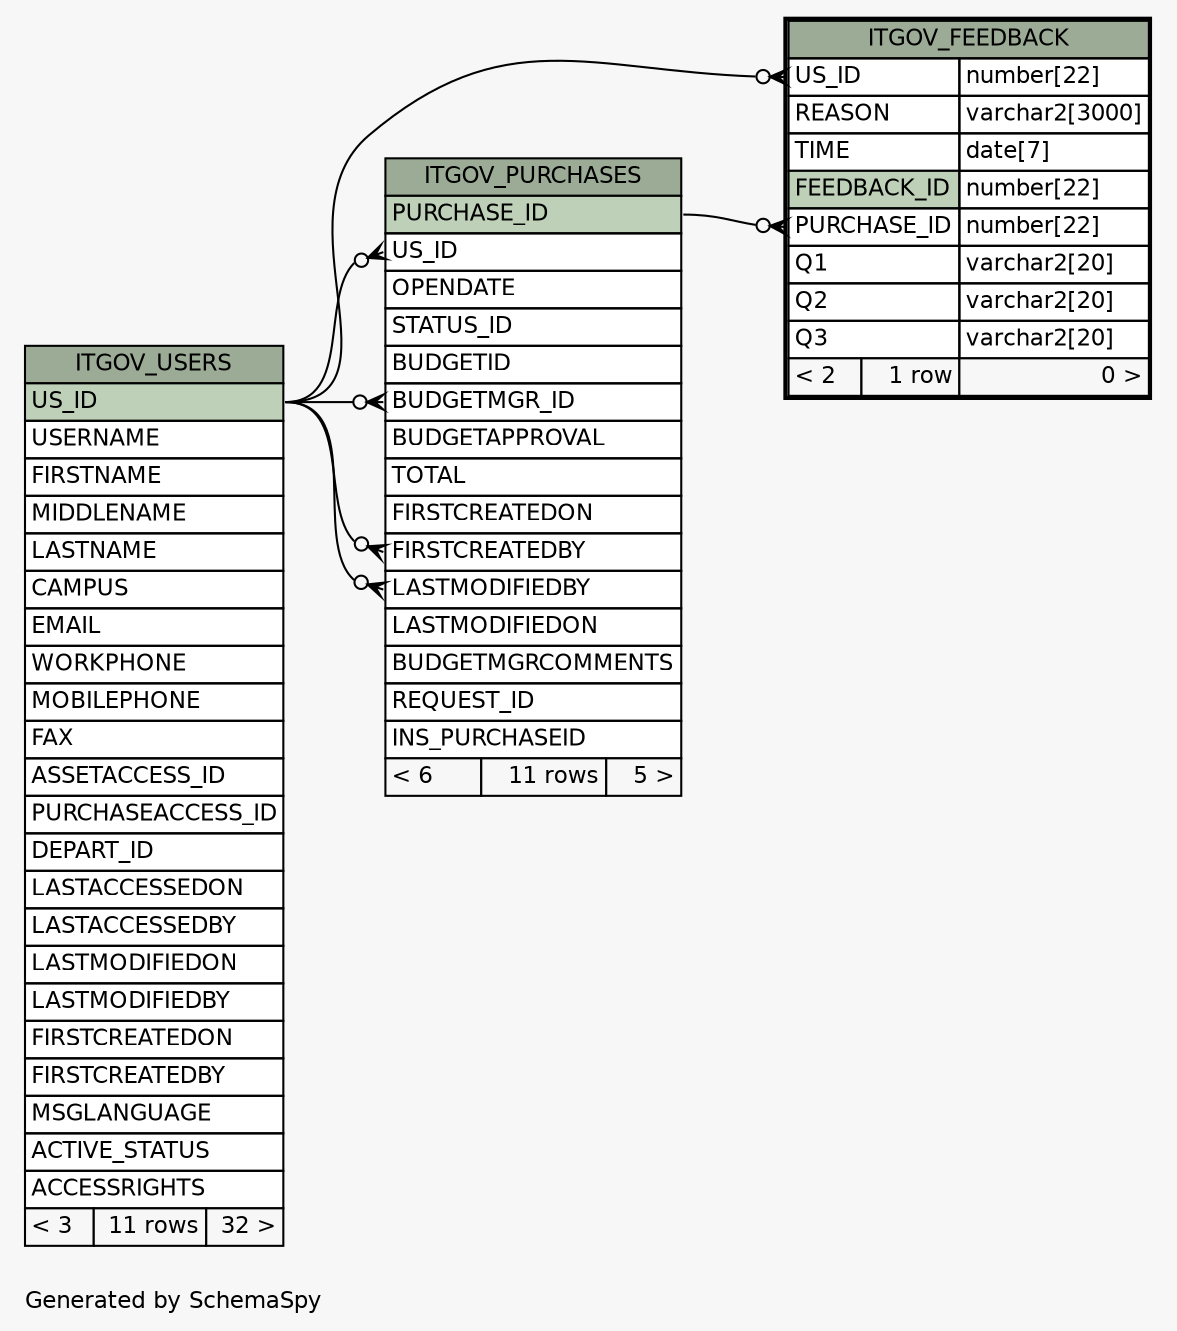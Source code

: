 // dot 2.28.0 on Windows 7 6.1
// SchemaSpy rev 590
digraph "oneDegreeRelationshipsDiagram" {
  graph [
    rankdir="RL"
    bgcolor="#f7f7f7"
    label="\nGenerated by SchemaSpy"
    labeljust="l"
    nodesep="0.18"
    ranksep="0.46"
    fontname="Helvetica"
    fontsize="11"
  ];
  node [
    fontname="Helvetica"
    fontsize="11"
    shape="plaintext"
  ];
  edge [
    arrowsize="0.8"
  ];
  "ITGOV_FEEDBACK":"PURCHASE_ID":w -> "ITGOV_PURCHASES":"PURCHASE_ID":e [arrowhead=none dir=back arrowtail=crowodot];
  "ITGOV_FEEDBACK":"US_ID":w -> "ITGOV_USERS":"US_ID":e [arrowhead=none dir=back arrowtail=crowodot];
  "ITGOV_PURCHASES":"BUDGETMGR_ID":w -> "ITGOV_USERS":"US_ID":e [arrowhead=none dir=back arrowtail=crowodot];
  "ITGOV_PURCHASES":"FIRSTCREATEDBY":w -> "ITGOV_USERS":"US_ID":e [arrowhead=none dir=back arrowtail=crowodot];
  "ITGOV_PURCHASES":"LASTMODIFIEDBY":w -> "ITGOV_USERS":"US_ID":e [arrowhead=none dir=back arrowtail=crowodot];
  "ITGOV_PURCHASES":"US_ID":w -> "ITGOV_USERS":"US_ID":e [arrowhead=none dir=back arrowtail=crowodot];
  "ITGOV_FEEDBACK" [
    label=<
    <TABLE BORDER="2" CELLBORDER="1" CELLSPACING="0" BGCOLOR="#ffffff">
      <TR><TD COLSPAN="3" BGCOLOR="#9bab96" ALIGN="CENTER">ITGOV_FEEDBACK</TD></TR>
      <TR><TD PORT="US_ID" COLSPAN="2" ALIGN="LEFT">US_ID</TD><TD PORT="US_ID.type" ALIGN="LEFT">number[22]</TD></TR>
      <TR><TD PORT="REASON" COLSPAN="2" ALIGN="LEFT">REASON</TD><TD PORT="REASON.type" ALIGN="LEFT">varchar2[3000]</TD></TR>
      <TR><TD PORT="TIME" COLSPAN="2" ALIGN="LEFT">TIME</TD><TD PORT="TIME.type" ALIGN="LEFT">date[7]</TD></TR>
      <TR><TD PORT="FEEDBACK_ID" COLSPAN="2" BGCOLOR="#bed1b8" ALIGN="LEFT">FEEDBACK_ID</TD><TD PORT="FEEDBACK_ID.type" ALIGN="LEFT">number[22]</TD></TR>
      <TR><TD PORT="PURCHASE_ID" COLSPAN="2" ALIGN="LEFT">PURCHASE_ID</TD><TD PORT="PURCHASE_ID.type" ALIGN="LEFT">number[22]</TD></TR>
      <TR><TD PORT="Q1" COLSPAN="2" ALIGN="LEFT">Q1</TD><TD PORT="Q1.type" ALIGN="LEFT">varchar2[20]</TD></TR>
      <TR><TD PORT="Q2" COLSPAN="2" ALIGN="LEFT">Q2</TD><TD PORT="Q2.type" ALIGN="LEFT">varchar2[20]</TD></TR>
      <TR><TD PORT="Q3" COLSPAN="2" ALIGN="LEFT">Q3</TD><TD PORT="Q3.type" ALIGN="LEFT">varchar2[20]</TD></TR>
      <TR><TD ALIGN="LEFT" BGCOLOR="#f7f7f7">&lt; 2</TD><TD ALIGN="RIGHT" BGCOLOR="#f7f7f7">1 row</TD><TD ALIGN="RIGHT" BGCOLOR="#f7f7f7">0 &gt;</TD></TR>
    </TABLE>>
    URL="ITGOV_FEEDBACK.html"
    tooltip="ITGOV_FEEDBACK"
  ];
  "ITGOV_PURCHASES" [
    label=<
    <TABLE BORDER="0" CELLBORDER="1" CELLSPACING="0" BGCOLOR="#ffffff">
      <TR><TD COLSPAN="3" BGCOLOR="#9bab96" ALIGN="CENTER">ITGOV_PURCHASES</TD></TR>
      <TR><TD PORT="PURCHASE_ID" COLSPAN="3" BGCOLOR="#bed1b8" ALIGN="LEFT">PURCHASE_ID</TD></TR>
      <TR><TD PORT="US_ID" COLSPAN="3" ALIGN="LEFT">US_ID</TD></TR>
      <TR><TD PORT="OPENDATE" COLSPAN="3" ALIGN="LEFT">OPENDATE</TD></TR>
      <TR><TD PORT="STATUS_ID" COLSPAN="3" ALIGN="LEFT">STATUS_ID</TD></TR>
      <TR><TD PORT="BUDGETID" COLSPAN="3" ALIGN="LEFT">BUDGETID</TD></TR>
      <TR><TD PORT="BUDGETMGR_ID" COLSPAN="3" ALIGN="LEFT">BUDGETMGR_ID</TD></TR>
      <TR><TD PORT="BUDGETAPPROVAL" COLSPAN="3" ALIGN="LEFT">BUDGETAPPROVAL</TD></TR>
      <TR><TD PORT="TOTAL" COLSPAN="3" ALIGN="LEFT">TOTAL</TD></TR>
      <TR><TD PORT="FIRSTCREATEDON" COLSPAN="3" ALIGN="LEFT">FIRSTCREATEDON</TD></TR>
      <TR><TD PORT="FIRSTCREATEDBY" COLSPAN="3" ALIGN="LEFT">FIRSTCREATEDBY</TD></TR>
      <TR><TD PORT="LASTMODIFIEDBY" COLSPAN="3" ALIGN="LEFT">LASTMODIFIEDBY</TD></TR>
      <TR><TD PORT="LASTMODIFIEDON" COLSPAN="3" ALIGN="LEFT">LASTMODIFIEDON</TD></TR>
      <TR><TD PORT="BUDGETMGRCOMMENTS" COLSPAN="3" ALIGN="LEFT">BUDGETMGRCOMMENTS</TD></TR>
      <TR><TD PORT="REQUEST_ID" COLSPAN="3" ALIGN="LEFT">REQUEST_ID</TD></TR>
      <TR><TD PORT="INS_PURCHASEID" COLSPAN="3" ALIGN="LEFT">INS_PURCHASEID</TD></TR>
      <TR><TD ALIGN="LEFT" BGCOLOR="#f7f7f7">&lt; 6</TD><TD ALIGN="RIGHT" BGCOLOR="#f7f7f7">11 rows</TD><TD ALIGN="RIGHT" BGCOLOR="#f7f7f7">5 &gt;</TD></TR>
    </TABLE>>
    URL="ITGOV_PURCHASES.html"
    tooltip="ITGOV_PURCHASES"
  ];
  "ITGOV_USERS" [
    label=<
    <TABLE BORDER="0" CELLBORDER="1" CELLSPACING="0" BGCOLOR="#ffffff">
      <TR><TD COLSPAN="3" BGCOLOR="#9bab96" ALIGN="CENTER">ITGOV_USERS</TD></TR>
      <TR><TD PORT="US_ID" COLSPAN="3" BGCOLOR="#bed1b8" ALIGN="LEFT">US_ID</TD></TR>
      <TR><TD PORT="USERNAME" COLSPAN="3" ALIGN="LEFT">USERNAME</TD></TR>
      <TR><TD PORT="FIRSTNAME" COLSPAN="3" ALIGN="LEFT">FIRSTNAME</TD></TR>
      <TR><TD PORT="MIDDLENAME" COLSPAN="3" ALIGN="LEFT">MIDDLENAME</TD></TR>
      <TR><TD PORT="LASTNAME" COLSPAN="3" ALIGN="LEFT">LASTNAME</TD></TR>
      <TR><TD PORT="CAMPUS" COLSPAN="3" ALIGN="LEFT">CAMPUS</TD></TR>
      <TR><TD PORT="EMAIL" COLSPAN="3" ALIGN="LEFT">EMAIL</TD></TR>
      <TR><TD PORT="WORKPHONE" COLSPAN="3" ALIGN="LEFT">WORKPHONE</TD></TR>
      <TR><TD PORT="MOBILEPHONE" COLSPAN="3" ALIGN="LEFT">MOBILEPHONE</TD></TR>
      <TR><TD PORT="FAX" COLSPAN="3" ALIGN="LEFT">FAX</TD></TR>
      <TR><TD PORT="ASSETACCESS_ID" COLSPAN="3" ALIGN="LEFT">ASSETACCESS_ID</TD></TR>
      <TR><TD PORT="PURCHASEACCESS_ID" COLSPAN="3" ALIGN="LEFT">PURCHASEACCESS_ID</TD></TR>
      <TR><TD PORT="DEPART_ID" COLSPAN="3" ALIGN="LEFT">DEPART_ID</TD></TR>
      <TR><TD PORT="LASTACCESSEDON" COLSPAN="3" ALIGN="LEFT">LASTACCESSEDON</TD></TR>
      <TR><TD PORT="LASTACCESSEDBY" COLSPAN="3" ALIGN="LEFT">LASTACCESSEDBY</TD></TR>
      <TR><TD PORT="LASTMODIFIEDON" COLSPAN="3" ALIGN="LEFT">LASTMODIFIEDON</TD></TR>
      <TR><TD PORT="LASTMODIFIEDBY" COLSPAN="3" ALIGN="LEFT">LASTMODIFIEDBY</TD></TR>
      <TR><TD PORT="FIRSTCREATEDON" COLSPAN="3" ALIGN="LEFT">FIRSTCREATEDON</TD></TR>
      <TR><TD PORT="FIRSTCREATEDBY" COLSPAN="3" ALIGN="LEFT">FIRSTCREATEDBY</TD></TR>
      <TR><TD PORT="MSGLANGUAGE" COLSPAN="3" ALIGN="LEFT">MSGLANGUAGE</TD></TR>
      <TR><TD PORT="ACTIVE_STATUS" COLSPAN="3" ALIGN="LEFT">ACTIVE_STATUS</TD></TR>
      <TR><TD PORT="ACCESSRIGHTS" COLSPAN="3" ALIGN="LEFT">ACCESSRIGHTS</TD></TR>
      <TR><TD ALIGN="LEFT" BGCOLOR="#f7f7f7">&lt; 3</TD><TD ALIGN="RIGHT" BGCOLOR="#f7f7f7">11 rows</TD><TD ALIGN="RIGHT" BGCOLOR="#f7f7f7">32 &gt;</TD></TR>
    </TABLE>>
    URL="ITGOV_USERS.html"
    tooltip="ITGOV_USERS"
  ];
}
